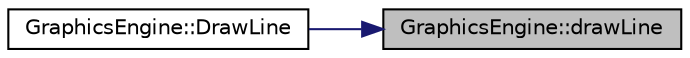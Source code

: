 digraph "GraphicsEngine::drawLine"
{
 // LATEX_PDF_SIZE
  edge [fontname="Helvetica",fontsize="10",labelfontname="Helvetica",labelfontsize="10"];
  node [fontname="Helvetica",fontsize="10",shape=record];
  rankdir="RL";
  Node219 [label="GraphicsEngine::drawLine",height=0.2,width=0.4,color="black", fillcolor="grey75", style="filled", fontcolor="black",tooltip=" "];
  Node219 -> Node220 [dir="back",color="midnightblue",fontsize="10",style="solid",fontname="Helvetica"];
  Node220 [label="GraphicsEngine::DrawLine",height=0.2,width=0.4,color="black", fillcolor="white", style="filled",URL="$class_graphics_engine.html#a8f4d2af0793fddeb9edd6eebab0c3aef",tooltip=" "];
}
